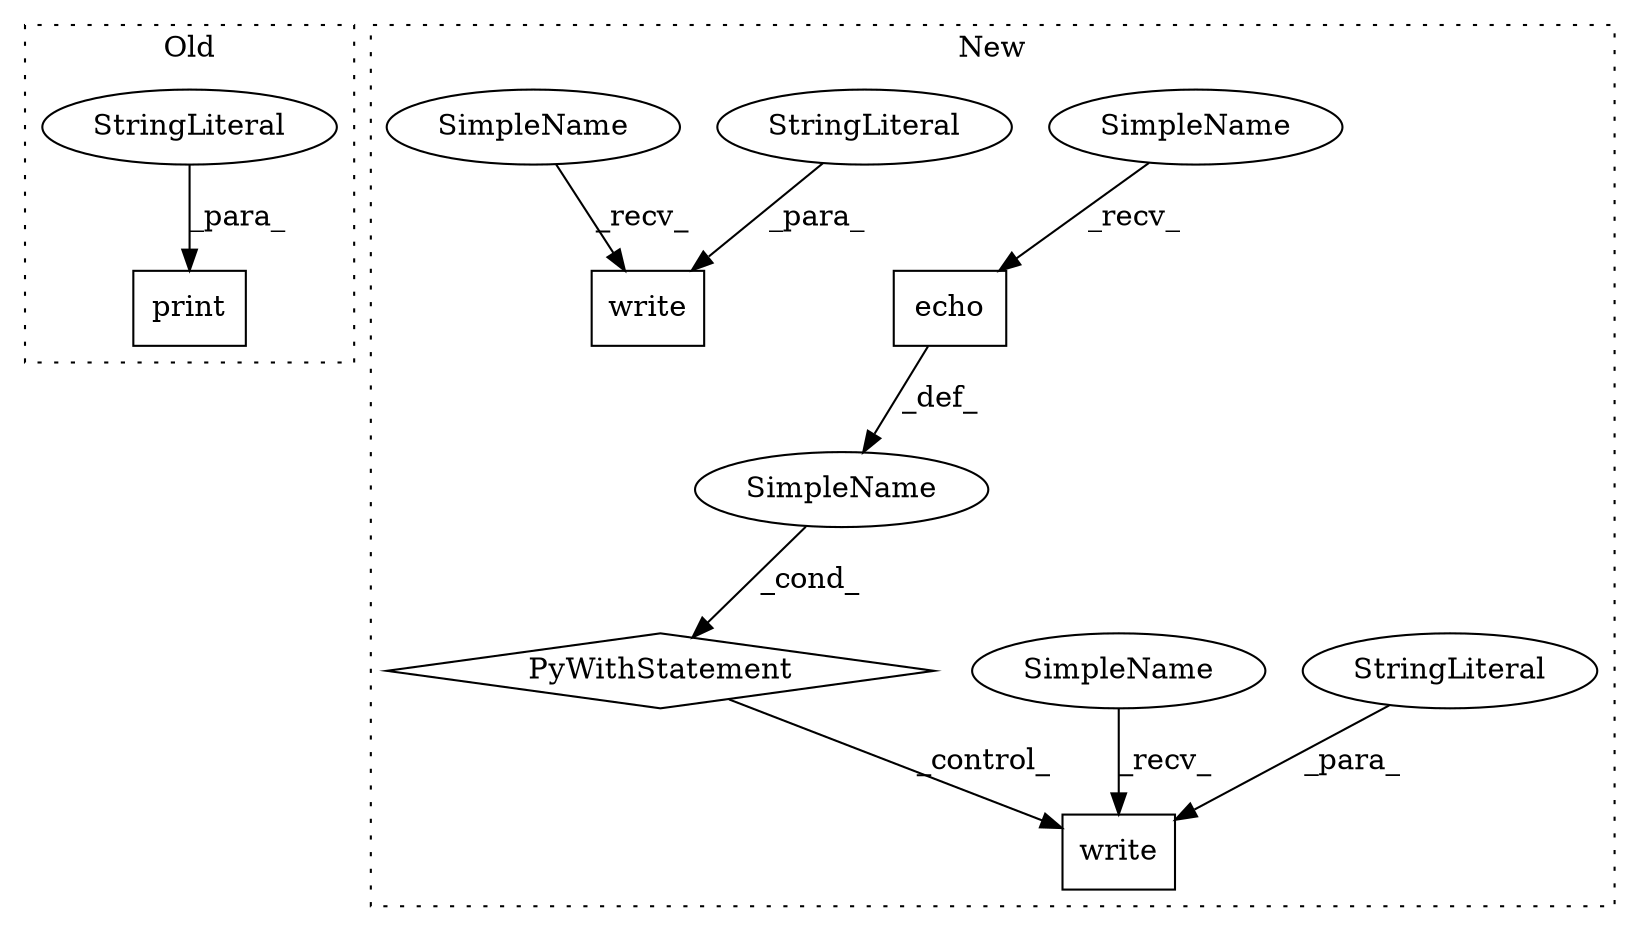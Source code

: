 digraph G {
subgraph cluster0 {
1 [label="print" a="32" s="171,192" l="6,1" shape="box"];
7 [label="StringLiteral" a="45" s="177" l="15" shape="ellipse"];
label = "Old";
style="dotted";
}
subgraph cluster1 {
2 [label="echo" a="32" s="676" l="6" shape="box"];
3 [label="write" a="32" s="740,772" l="6,1" shape="box"];
4 [label="SimpleName" a="42" s="" l="" shape="ellipse"];
5 [label="PyWithStatement" a="104" s="656,682" l="10,2" shape="diamond"];
6 [label="StringLiteral" a="45" s="746" l="26" shape="ellipse"];
8 [label="write" a="32" s="573,603" l="6,1" shape="box"];
9 [label="StringLiteral" a="45" s="579" l="24" shape="ellipse"];
10 [label="SimpleName" a="42" s="730" l="9" shape="ellipse"];
11 [label="SimpleName" a="42" s="666" l="9" shape="ellipse"];
12 [label="SimpleName" a="42" s="563" l="9" shape="ellipse"];
label = "New";
style="dotted";
}
2 -> 4 [label="_def_"];
4 -> 5 [label="_cond_"];
5 -> 3 [label="_control_"];
6 -> 3 [label="_para_"];
7 -> 1 [label="_para_"];
9 -> 8 [label="_para_"];
10 -> 3 [label="_recv_"];
11 -> 2 [label="_recv_"];
12 -> 8 [label="_recv_"];
}